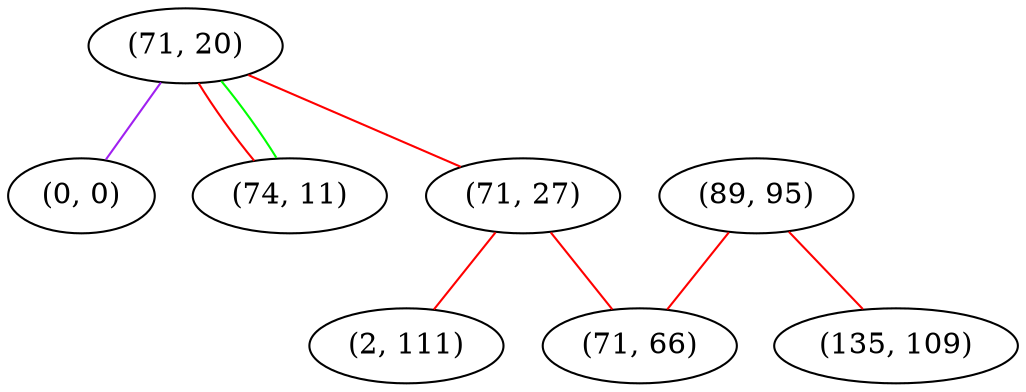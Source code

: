 graph "" {
"(71, 20)";
"(0, 0)";
"(74, 11)";
"(89, 95)";
"(71, 27)";
"(135, 109)";
"(2, 111)";
"(71, 66)";
"(71, 20)" -- "(71, 27)"  [color=red, key=0, weight=1];
"(71, 20)" -- "(0, 0)"  [color=purple, key=0, weight=4];
"(71, 20)" -- "(74, 11)"  [color=red, key=0, weight=1];
"(71, 20)" -- "(74, 11)"  [color=green, key=1, weight=2];
"(89, 95)" -- "(135, 109)"  [color=red, key=0, weight=1];
"(89, 95)" -- "(71, 66)"  [color=red, key=0, weight=1];
"(71, 27)" -- "(2, 111)"  [color=red, key=0, weight=1];
"(71, 27)" -- "(71, 66)"  [color=red, key=0, weight=1];
}
